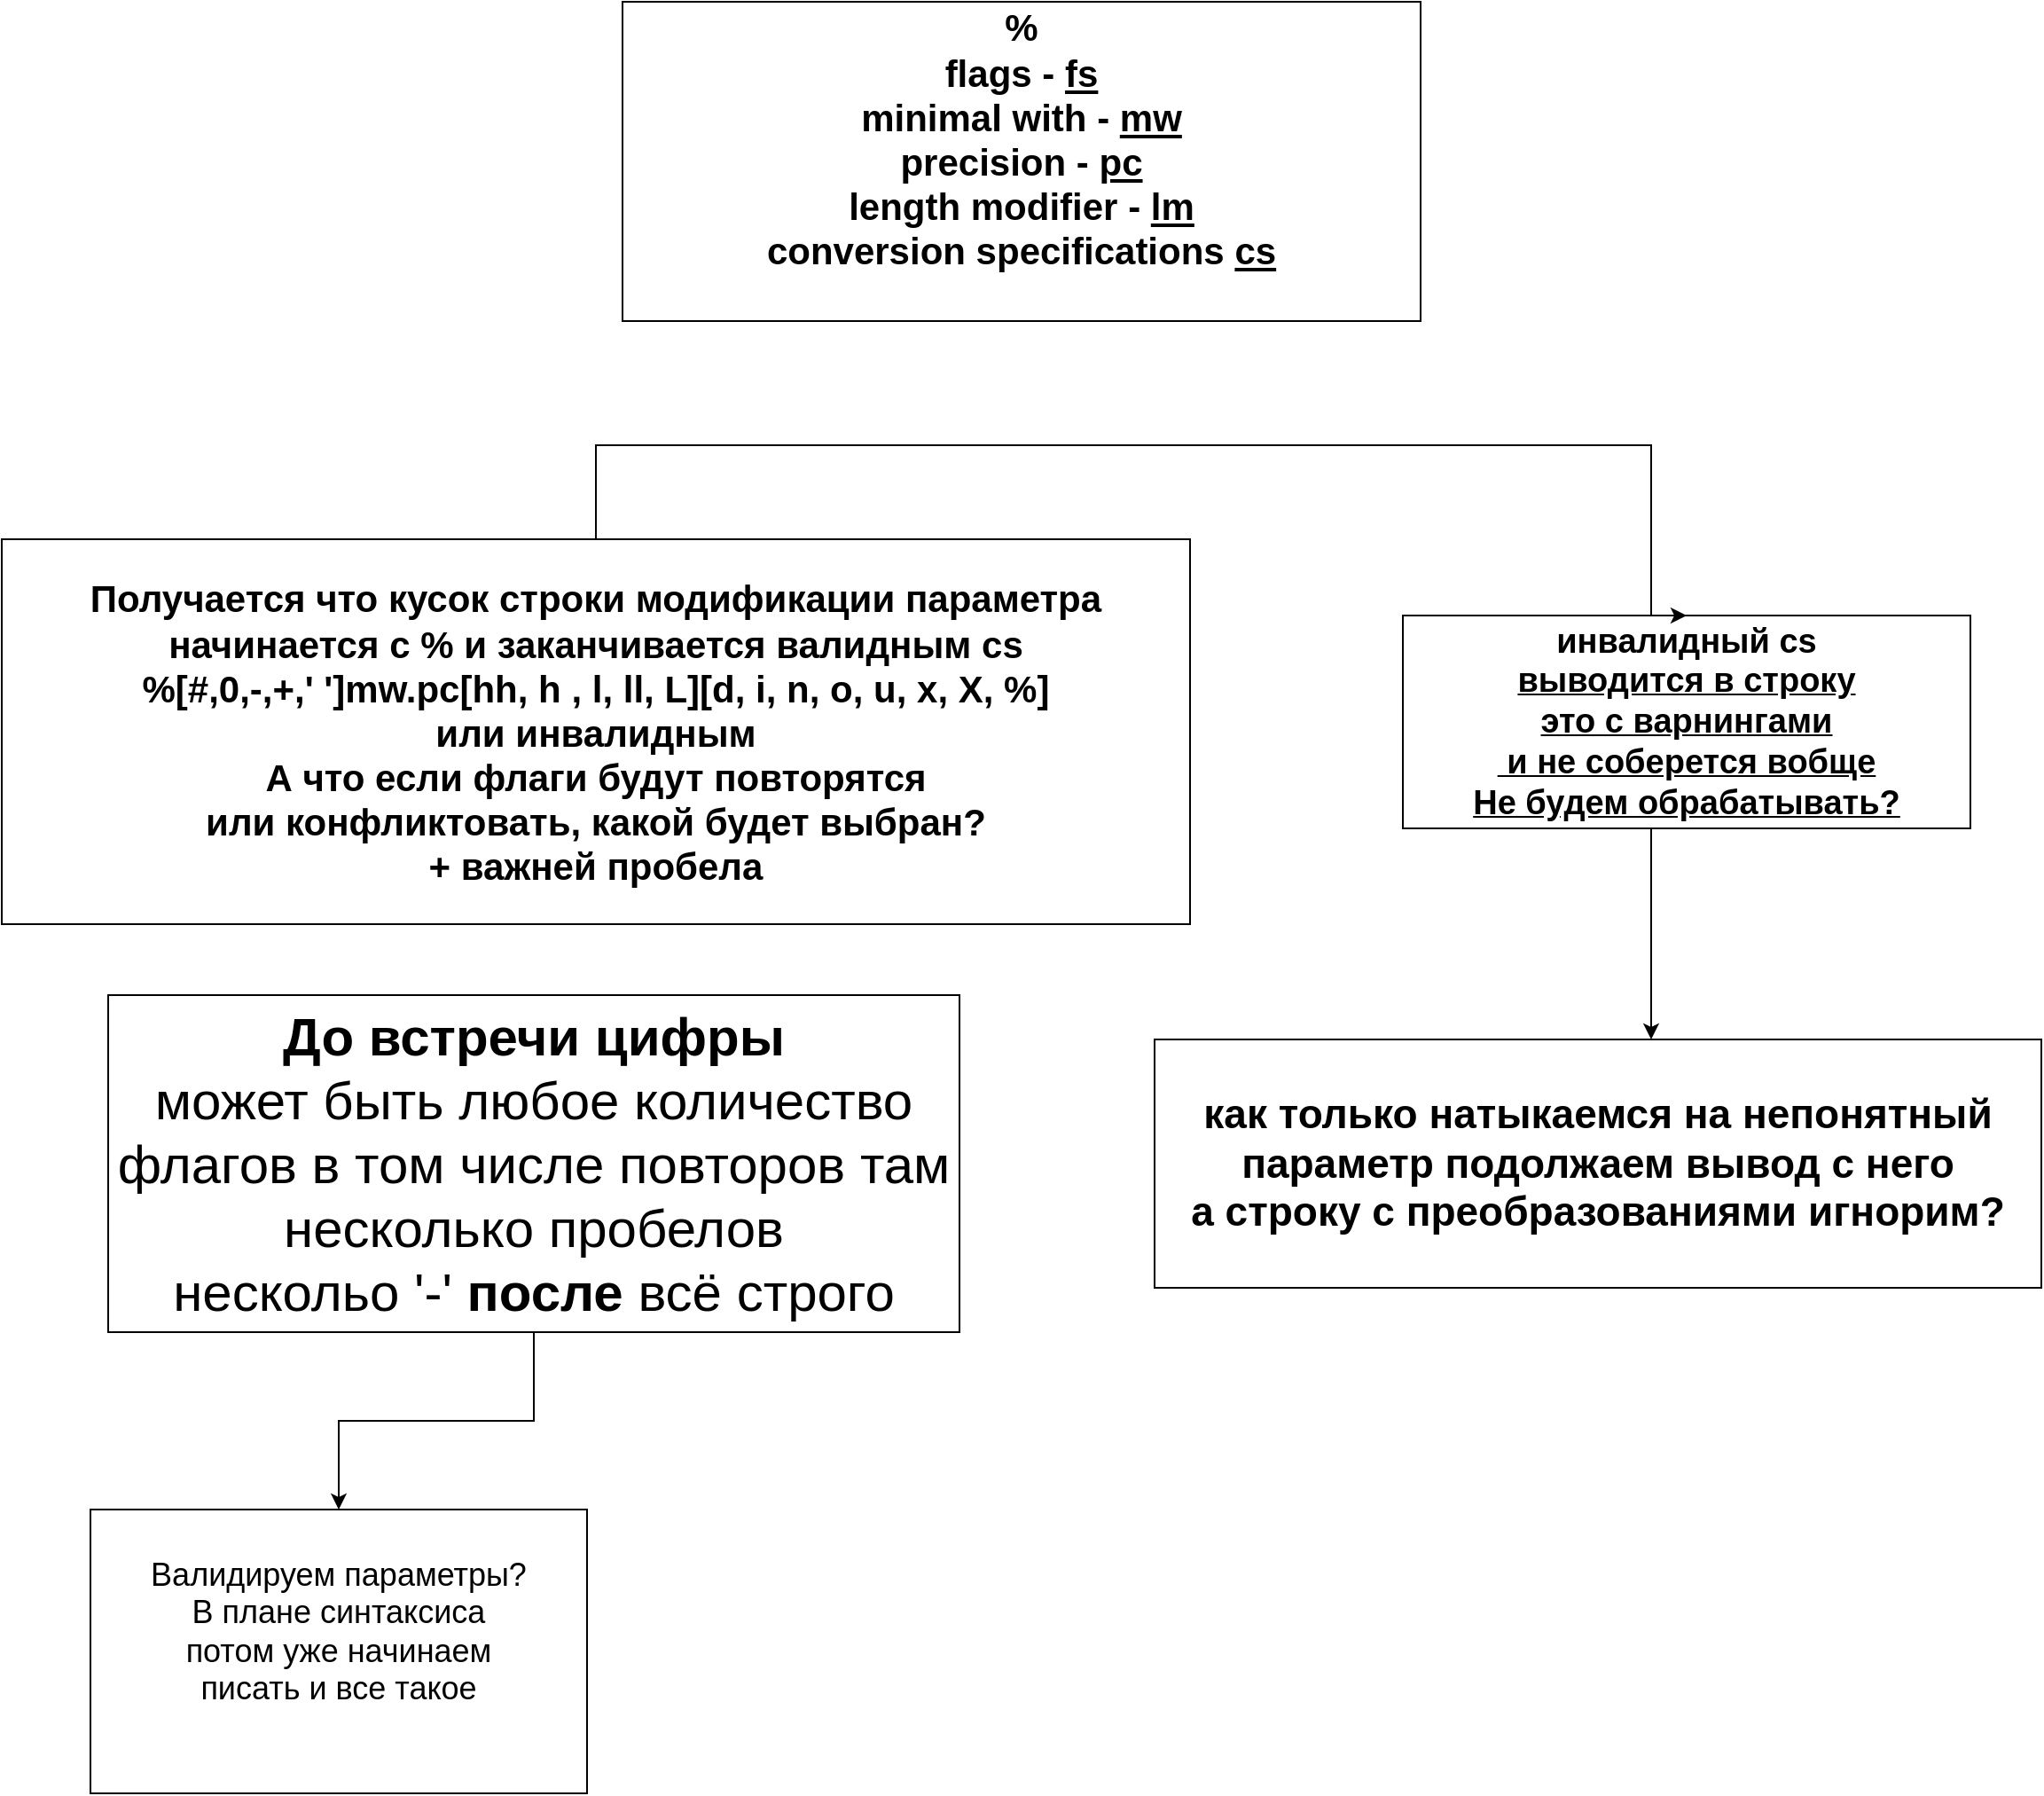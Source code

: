 <mxfile version="12.2.2" type="device" pages="2"><diagram id="6a731a19-8d31-9384-78a2-239565b7b9f0" name="Page-1"><mxGraphModel dx="2166" dy="2607" grid="1" gridSize="10" guides="1" tooltips="1" connect="1" arrows="1" fold="1" page="1" pageScale="1" pageWidth="1169" pageHeight="827" background="#ffffff" math="0" shadow="0"><root><mxCell id="0"/><mxCell id="1" parent="0"/><mxCell id="yYkBdoGLKlqCd2iupfvB-60" value="&lt;div style=&quot;font-size: 21px&quot;&gt;&lt;b&gt;&lt;font style=&quot;font-size: 21px&quot;&gt;%&lt;/font&gt;&lt;/b&gt;&lt;/div&gt;&lt;div style=&quot;font-size: 21px&quot;&gt;&lt;b&gt;&lt;font style=&quot;font-size: 21px&quot;&gt;flags - &lt;u&gt;fs&lt;/u&gt;&lt;/font&gt;&lt;/b&gt;&lt;/div&gt;&lt;div style=&quot;font-size: 21px&quot;&gt;&lt;b&gt;&lt;font style=&quot;font-size: 21px&quot;&gt;minimal with - &lt;u&gt;mw&lt;/u&gt;&lt;/font&gt;&lt;/b&gt;&lt;/div&gt;&lt;div style=&quot;font-size: 21px&quot;&gt;&lt;font style=&quot;font-size: 21px&quot;&gt;&lt;b&gt;precision - &lt;u&gt;pc&lt;/u&gt;&lt;/b&gt;&lt;br&gt;&lt;/font&gt;&lt;/div&gt;&lt;div&gt;&lt;span style=&quot;font-size: 21px&quot;&gt;&lt;b&gt;length modifier&lt;/b&gt;&lt;b&gt; - &lt;u&gt;lm&lt;/u&gt;&lt;/b&gt;&lt;/span&gt;&lt;br&gt;&lt;/div&gt;&lt;div style=&quot;font-size: 21px&quot;&gt;&lt;font style=&quot;font-size: 21px&quot;&gt;&lt;b&gt;&lt;font style=&quot;font-size: 21px&quot;&gt;conversion specifications &lt;u&gt;cs&lt;/u&gt;&lt;/font&gt;&lt;/b&gt;&lt;br&gt;&lt;/font&gt;&lt;/div&gt;&lt;div style=&quot;font-size: 21px&quot;&gt;&lt;b&gt;&lt;font style=&quot;font-size: 21px&quot;&gt;&amp;nbsp;&lt;/font&gt;&lt;/b&gt;&lt;/div&gt;" style="rounded=0;whiteSpace=wrap;html=1;" parent="1" vertex="1"><mxGeometry x="360" y="-760" width="450" height="180" as="geometry"/></mxCell><mxCell id="4MagaCdP_ud26_XOt3Ev-6" style="edgeStyle=orthogonalEdgeStyle;rounded=0;orthogonalLoop=1;jettySize=auto;html=1;" parent="1" source="yYkBdoGLKlqCd2iupfvB-61" target="4MagaCdP_ud26_XOt3Ev-2" edge="1"><mxGeometry relative="1" as="geometry"><Array as="points"><mxPoint x="940" y="-200"/><mxPoint x="940" y="-200"/></Array></mxGeometry></mxCell><mxCell id="yYkBdoGLKlqCd2iupfvB-61" value="&lt;font style=&quot;font-size: 19px&quot;&gt;&lt;b&gt;инвалидный cs &lt;br&gt;&lt;u&gt;выводится в строку&lt;br&gt;это с варнингами&lt;br&gt;&amp;nbsp;и не соберется вобще&lt;br&gt;Не будем обрабатывать?&lt;br&gt;&lt;/u&gt;&lt;/b&gt;&lt;/font&gt;" style="rounded=0;whiteSpace=wrap;html=1;" parent="1" vertex="1"><mxGeometry x="800" y="-414" width="320" height="120" as="geometry"/></mxCell><mxCell id="4MagaCdP_ud26_XOt3Ev-4" style="edgeStyle=orthogonalEdgeStyle;rounded=0;orthogonalLoop=1;jettySize=auto;html=1;entryX=0.5;entryY=0;entryDx=0;entryDy=0;" parent="1" source="yYkBdoGLKlqCd2iupfvB-64" target="yYkBdoGLKlqCd2iupfvB-61" edge="1"><mxGeometry relative="1" as="geometry"><Array as="points"><mxPoint x="345" y="-510"/><mxPoint x="940" y="-510"/></Array></mxGeometry></mxCell><mxCell id="yYkBdoGLKlqCd2iupfvB-64" value="&lt;b style=&quot;font-size: 21px&quot;&gt;Получается что кусок строки модификации параметра&lt;/b&gt;&lt;br&gt;&lt;span style=&quot;font-size: 21px&quot;&gt;&lt;b&gt;начинается с % и заканчивается валидным cs &lt;/b&gt;&lt;/span&gt;&lt;br&gt;&lt;b style=&quot;font-size: 21px&quot;&gt;%[#,0,-,+,' ']mw.pc[hh, h , l, ll, L][&lt;/b&gt;&lt;span style=&quot;font-size: 21px&quot;&gt;&lt;b&gt;d, i, n, o, u, x, X, %]&lt;br&gt;&lt;/b&gt;&lt;/span&gt;&lt;span style=&quot;font-size: 21px&quot;&gt;&lt;b&gt;или инвалидным&lt;br&gt;&lt;/b&gt;&lt;/span&gt;&lt;span style=&quot;font-size: 21px&quot;&gt;&lt;b&gt;А что если флаги будут повторятся&lt;br&gt;или конфликтовать, какой будет выбран?&lt;br&gt;+ важней пробела&lt;br&gt;&lt;/b&gt;&lt;/span&gt;" style="rounded=0;whiteSpace=wrap;html=1;" parent="1" vertex="1"><mxGeometry x="10" y="-457" width="670" height="217" as="geometry"/></mxCell><mxCell id="4MagaCdP_ud26_XOt3Ev-2" value="&lt;span style=&quot;text-align: left&quot;&gt;&lt;b&gt;&lt;font style=&quot;font-size: 23px&quot;&gt;как только натыкаемся на непонятный параметр подолжаем вывод с него&lt;br&gt;а строку с преобразованиями игнорим?&lt;br&gt;&lt;/font&gt;&lt;/b&gt;&lt;/span&gt;" style="rounded=0;whiteSpace=wrap;html=1;" parent="1" vertex="1"><mxGeometry x="660" y="-175" width="500" height="140" as="geometry"/></mxCell><mxCell id="Ph3iFDktqL_m9chvsRkI-3" style="edgeStyle=orthogonalEdgeStyle;rounded=0;orthogonalLoop=1;jettySize=auto;html=1;" edge="1" parent="1" source="Ph3iFDktqL_m9chvsRkI-2" target="Ph3iFDktqL_m9chvsRkI-4"><mxGeometry relative="1" as="geometry"><mxPoint x="170" y="90" as="targetPoint"/></mxGeometry></mxCell><mxCell id="Ph3iFDktqL_m9chvsRkI-2" value="&lt;span style=&quot;font-size: 30px&quot;&gt;&lt;b&gt;До встречи цифры&lt;/b&gt;&lt;br&gt;может быть любое количество&lt;br&gt;флагов в том числе повторов там несколько пробелов&lt;br&gt;нескольо '-' &lt;b&gt;после &lt;/b&gt;всё строго&lt;br&gt;&lt;/span&gt;" style="rounded=0;whiteSpace=wrap;html=1;" vertex="1" parent="1"><mxGeometry x="70" y="-200" width="480" height="190" as="geometry"/></mxCell><mxCell id="Ph3iFDktqL_m9chvsRkI-4" value="&lt;font style=&quot;font-size: 18px&quot;&gt;Валидируем параметры?&lt;br&gt;В плане синтаксиса&lt;br&gt;потом уже начинаем&lt;br&gt;писать и все такое&lt;br&gt;&lt;br&gt;&lt;/font&gt;" style="rounded=0;whiteSpace=wrap;html=1;" vertex="1" parent="1"><mxGeometry x="60" y="90" width="280" height="160" as="geometry"/></mxCell></root></mxGraphModel></diagram><diagram id="SvX3qAu2Y2cIJr1pCgmf" name="Страница 2"><mxGraphModel dx="1046" dy="859" grid="1" gridSize="10" guides="1" tooltips="1" connect="1" arrows="1" fold="1" page="1" pageScale="1" pageWidth="850" pageHeight="1100" math="0" shadow="0"><root><mxCell id="E3ihnONYNBz2S2v8Ycnh-0"/><mxCell id="E3ihnONYNBz2S2v8Ycnh-1" parent="E3ihnONYNBz2S2v8Ycnh-0"/><mxCell id="E3ihnONYNBz2S2v8Ycnh-5" style="edgeStyle=orthogonalEdgeStyle;rounded=0;orthogonalLoop=1;jettySize=auto;html=1;" edge="1" parent="E3ihnONYNBz2S2v8Ycnh-1" source="E3ihnONYNBz2S2v8Ycnh-4" target="E3ihnONYNBz2S2v8Ycnh-10"><mxGeometry relative="1" as="geometry"><mxPoint x="520" y="211.5" as="targetPoint"/><Array as="points"><mxPoint x="560" y="141.5"/></Array></mxGeometry></mxCell><mxCell id="E3ihnONYNBz2S2v8Ycnh-7" style="edgeStyle=orthogonalEdgeStyle;rounded=0;orthogonalLoop=1;jettySize=auto;html=1;entryX=0.5;entryY=0;entryDx=0;entryDy=0;" edge="1" parent="E3ihnONYNBz2S2v8Ycnh-1" source="E3ihnONYNBz2S2v8Ycnh-4" target="E3ihnONYNBz2S2v8Ycnh-21"><mxGeometry relative="1" as="geometry"><mxPoint x="170" y="221.5" as="targetPoint"/><Array as="points"><mxPoint x="150" y="141.5"/></Array></mxGeometry></mxCell><mxCell id="E3ihnONYNBz2S2v8Ycnh-30" style="edgeStyle=orthogonalEdgeStyle;rounded=0;orthogonalLoop=1;jettySize=auto;html=1;entryX=1;entryY=0.503;entryDx=0;entryDy=0;entryPerimeter=0;" edge="1" parent="E3ihnONYNBz2S2v8Ycnh-1" source="E3ihnONYNBz2S2v8Ycnh-4" target="E3ihnONYNBz2S2v8Ycnh-29"><mxGeometry relative="1" as="geometry"><Array as="points"><mxPoint x="360" y="321.5"/><mxPoint x="240" y="321.5"/><mxPoint x="240" y="456.5"/></Array></mxGeometry></mxCell><mxCell id="E3ihnONYNBz2S2v8Ycnh-4" value="ptr = ft_strchr(format, '%')" style="rhombus;whiteSpace=wrap;html=1;" vertex="1" parent="E3ihnONYNBz2S2v8Ycnh-1"><mxGeometry x="280" y="91.5" width="160" height="100" as="geometry"/></mxCell><mxCell id="E3ihnONYNBz2S2v8Ycnh-9" value="ptr == 0 &amp;amp;&amp;amp; ft_strlen(format)" style="text;html=1;resizable=0;points=[];autosize=1;align=left;verticalAlign=top;spacingTop=-4;" vertex="1" parent="E3ihnONYNBz2S2v8Ycnh-1"><mxGeometry x="120" y="121.5" width="160" height="20" as="geometry"/></mxCell><mxCell id="E3ihnONYNBz2S2v8Ycnh-11" style="edgeStyle=orthogonalEdgeStyle;rounded=0;orthogonalLoop=1;jettySize=auto;html=1;" edge="1" parent="E3ihnONYNBz2S2v8Ycnh-1" source="E3ihnONYNBz2S2v8Ycnh-10" target="E3ihnONYNBz2S2v8Ycnh-12"><mxGeometry relative="1" as="geometry"><mxPoint x="560" y="331.5" as="targetPoint"/></mxGeometry></mxCell><mxCell id="E3ihnONYNBz2S2v8Ycnh-10" value="str-&amp;gt;content = ft_strsub(format, 0, ptr - format)&lt;br&gt;format = format + ptr" style="rounded=0;whiteSpace=wrap;html=1;align=center;" vertex="1" parent="E3ihnONYNBz2S2v8Ycnh-1"><mxGeometry x="430" y="221.5" width="260" height="60" as="geometry"/></mxCell><mxCell id="E3ihnONYNBz2S2v8Ycnh-13" style="edgeStyle=orthogonalEdgeStyle;rounded=0;orthogonalLoop=1;jettySize=auto;html=1;" edge="1" parent="E3ihnONYNBz2S2v8Ycnh-1" source="E3ihnONYNBz2S2v8Ycnh-12" target="E3ihnONYNBz2S2v8Ycnh-25"><mxGeometry relative="1" as="geometry"><mxPoint x="700" y="541.5" as="targetPoint"/><Array as="points"><mxPoint x="700" y="396.5"/></Array></mxGeometry></mxCell><mxCell id="E3ihnONYNBz2S2v8Ycnh-15" style="edgeStyle=orthogonalEdgeStyle;rounded=0;orthogonalLoop=1;jettySize=auto;html=1;fillColor=#dae8fc;strokeColor=#6c8ebf;" edge="1" parent="E3ihnONYNBz2S2v8Ycnh-1" source="E3ihnONYNBz2S2v8Ycnh-37" target="E3ihnONYNBz2S2v8Ycnh-17"><mxGeometry relative="1" as="geometry"><mxPoint x="390" y="471.5" as="targetPoint"/></mxGeometry></mxCell><mxCell id="E3ihnONYNBz2S2v8Ycnh-12" value="1 валидация строки&lt;br&gt;преобразований&lt;br&gt;ptr = адрес конца" style="rhombus;whiteSpace=wrap;html=1;" vertex="1" parent="E3ihnONYNBz2S2v8Ycnh-1"><mxGeometry x="465" y="341.5" width="190" height="110" as="geometry"/></mxCell><mxCell id="E3ihnONYNBz2S2v8Ycnh-14" value="валидная" style="text;html=1;resizable=0;points=[];autosize=1;align=left;verticalAlign=top;spacingTop=-4;" vertex="1" parent="E3ihnONYNBz2S2v8Ycnh-1"><mxGeometry x="655" y="371.5" width="70" height="20" as="geometry"/></mxCell><mxCell id="E3ihnONYNBz2S2v8Ycnh-16" value="нет" style="text;html=1;resizable=0;points=[];autosize=1;align=left;verticalAlign=top;spacingTop=-4;" vertex="1" parent="E3ihnONYNBz2S2v8Ycnh-1"><mxGeometry x="413" y="374.5" width="30" height="20" as="geometry"/></mxCell><mxCell id="E3ihnONYNBz2S2v8Ycnh-22" style="edgeStyle=orthogonalEdgeStyle;rounded=0;orthogonalLoop=1;jettySize=auto;html=1;" edge="1" parent="E3ihnONYNBz2S2v8Ycnh-1" source="E3ihnONYNBz2S2v8Ycnh-17"><mxGeometry relative="1" as="geometry"><mxPoint x="360" y="61.5" as="targetPoint"/><Array as="points"><mxPoint x="20" y="711.5"/><mxPoint x="20" y="61.5"/><mxPoint x="290" y="61.5"/></Array></mxGeometry></mxCell><mxCell id="E3ihnONYNBz2S2v8Ycnh-17" value="&lt;span style=&quot;white-space: normal&quot;&gt;format = format + ptr&lt;/span&gt;" style="rounded=0;whiteSpace=wrap;html=1;" vertex="1" parent="E3ihnONYNBz2S2v8Ycnh-1"><mxGeometry x="230" y="691.5" width="172" height="40" as="geometry"/></mxCell><mxCell id="E3ihnONYNBz2S2v8Ycnh-28" style="edgeStyle=orthogonalEdgeStyle;rounded=0;orthogonalLoop=1;jettySize=auto;html=1;" edge="1" parent="E3ihnONYNBz2S2v8Ycnh-1" source="E3ihnONYNBz2S2v8Ycnh-21"><mxGeometry relative="1" as="geometry"><mxPoint x="150" y="431.5" as="targetPoint"/><Array as="points"><mxPoint x="150" y="411.5"/></Array></mxGeometry></mxCell><mxCell id="E3ihnONYNBz2S2v8Ycnh-21" value="str-&amp;gt;content = ft_strdub(format)" style="rounded=0;whiteSpace=wrap;html=1;" vertex="1" parent="E3ihnONYNBz2S2v8Ycnh-1"><mxGeometry x="60" y="211.5" width="180" height="60" as="geometry"/></mxCell><mxCell id="E3ihnONYNBz2S2v8Ycnh-24" style="edgeStyle=orthogonalEdgeStyle;rounded=0;orthogonalLoop=1;jettySize=auto;html=1;entryX=0.5;entryY=0;entryDx=0;entryDy=0;" edge="1" parent="E3ihnONYNBz2S2v8Ycnh-1" source="E3ihnONYNBz2S2v8Ycnh-23" target="E3ihnONYNBz2S2v8Ycnh-4"><mxGeometry relative="1" as="geometry"/></mxCell><mxCell id="E3ihnONYNBz2S2v8Ycnh-23" value="чтение format" style="ellipse;whiteSpace=wrap;html=1;" vertex="1" parent="E3ihnONYNBz2S2v8Ycnh-1"><mxGeometry x="300" y="1.5" width="120" height="40" as="geometry"/></mxCell><mxCell id="E3ihnONYNBz2S2v8Ycnh-26" style="edgeStyle=orthogonalEdgeStyle;rounded=0;orthogonalLoop=1;jettySize=auto;html=1;" edge="1" parent="E3ihnONYNBz2S2v8Ycnh-1" source="E3ihnONYNBz2S2v8Ycnh-25"><mxGeometry relative="1" as="geometry"><mxPoint x="360" y="61.5" as="targetPoint"/><Array as="points"><mxPoint x="800" y="581.5"/><mxPoint x="800" y="61.5"/><mxPoint x="420" y="61.5"/></Array></mxGeometry></mxCell><mxCell id="E3ihnONYNBz2S2v8Ycnh-25" value="str-&amp;gt;content = ft_strsub(format, 0, ptr - format)&lt;br&gt;format = format + ptr + 1" style="rounded=0;whiteSpace=wrap;html=1;" vertex="1" parent="E3ihnONYNBz2S2v8Ycnh-1"><mxGeometry x="490" y="551.5" width="260" height="60" as="geometry"/></mxCell><mxCell id="E3ihnONYNBz2S2v8Ycnh-27" value="ptr != 0" style="text;html=1;resizable=0;points=[];autosize=1;align=left;verticalAlign=top;spacingTop=-4;" vertex="1" parent="E3ihnONYNBz2S2v8Ycnh-1"><mxGeometry x="443" y="121.5" width="50" height="20" as="geometry"/></mxCell><mxCell id="E3ihnONYNBz2S2v8Ycnh-33" style="edgeStyle=orthogonalEdgeStyle;rounded=0;orthogonalLoop=1;jettySize=auto;html=1;" edge="1" parent="E3ihnONYNBz2S2v8Ycnh-1" source="E3ihnONYNBz2S2v8Ycnh-29" target="E3ihnONYNBz2S2v8Ycnh-34"><mxGeometry relative="1" as="geometry"><mxPoint x="150" y="520" as="targetPoint"/></mxGeometry></mxCell><mxCell id="E3ihnONYNBz2S2v8Ycnh-29" value="чтение выполнено" style="ellipse;whiteSpace=wrap;html=1;" vertex="1" parent="E3ihnONYNBz2S2v8Ycnh-1"><mxGeometry x="90" y="431.5" width="120" height="50" as="geometry"/></mxCell><mxCell id="E3ihnONYNBz2S2v8Ycnh-31" value="ptr == 0 &amp;amp;&amp;amp; ft_strlen(format) = 0" style="text;html=1;resizable=0;points=[];autosize=1;align=left;verticalAlign=top;spacingTop=-4;" vertex="1" parent="E3ihnONYNBz2S2v8Ycnh-1"><mxGeometry x="263" y="191.5" width="180" height="20" as="geometry"/></mxCell><mxCell id="E3ihnONYNBz2S2v8Ycnh-34" value="&lt;font style=&quot;font-size: 16px&quot;&gt;В результате имеем&lt;br&gt;связаный список&lt;br&gt;строк и строк&lt;br&gt;преобразований&lt;/font&gt;" style="rounded=0;whiteSpace=wrap;html=1;" vertex="1" parent="E3ihnONYNBz2S2v8Ycnh-1"><mxGeometry x="70" y="530" width="160" height="119" as="geometry"/></mxCell><mxCell id="E3ihnONYNBz2S2v8Ycnh-35" value="1" style="text;html=1;resizable=0;points=[];autosize=1;align=left;verticalAlign=top;spacingTop=-4;" vertex="1" parent="E3ihnONYNBz2S2v8Ycnh-1"><mxGeometry x="243" y="436.5" width="20" height="20" as="geometry"/></mxCell><mxCell id="E3ihnONYNBz2S2v8Ycnh-36" value="1" style="text;html=1;resizable=0;points=[];autosize=1;align=left;verticalAlign=top;spacingTop=-4;" vertex="1" parent="E3ihnONYNBz2S2v8Ycnh-1"><mxGeometry x="160" y="400" width="20" height="20" as="geometry"/></mxCell><mxCell id="E3ihnONYNBz2S2v8Ycnh-39" style="edgeStyle=orthogonalEdgeStyle;rounded=0;orthogonalLoop=1;jettySize=auto;html=1;entryX=0.901;entryY=0.824;entryDx=0;entryDy=0;entryPerimeter=0;fillColor=#f8cecc;strokeColor=#b85450;" edge="1" parent="E3ihnONYNBz2S2v8Ycnh-1" source="E3ihnONYNBz2S2v8Ycnh-37" target="E3ihnONYNBz2S2v8Ycnh-29"><mxGeometry relative="1" as="geometry"><Array as="points"><mxPoint x="290" y="510"/><mxPoint x="290" y="473"/></Array></mxGeometry></mxCell><mxCell id="E3ihnONYNBz2S2v8Ycnh-37" value="Вот тут хз как&lt;br&gt;надо варнинг&lt;br&gt;компилятору передать" style="rounded=0;whiteSpace=wrap;html=1;" vertex="1" parent="E3ihnONYNBz2S2v8Ycnh-1"><mxGeometry x="300" y="490" width="120" height="80" as="geometry"/></mxCell><mxCell id="E3ihnONYNBz2S2v8Ycnh-38" style="edgeStyle=orthogonalEdgeStyle;rounded=0;orthogonalLoop=1;jettySize=auto;html=1;" edge="1" parent="E3ihnONYNBz2S2v8Ycnh-1" source="E3ihnONYNBz2S2v8Ycnh-12" target="E3ihnONYNBz2S2v8Ycnh-37"><mxGeometry relative="1" as="geometry"><mxPoint x="316.069" y="691.5" as="targetPoint"/><mxPoint x="465.566" y="396.172" as="sourcePoint"/></mxGeometry></mxCell><mxCell id="E3ihnONYNBz2S2v8Ycnh-40" value="-1" style="text;html=1;resizable=0;points=[];autosize=1;align=left;verticalAlign=top;spacingTop=-4;" vertex="1" parent="E3ihnONYNBz2S2v8Ycnh-1"><mxGeometry x="270" y="456.5" width="30" height="20" as="geometry"/></mxCell><mxCell id="E3ihnONYNBz2S2v8Ycnh-41" value="-Wall -Wextra -Werror" style="text;html=1;resizable=0;points=[];autosize=1;align=left;verticalAlign=top;spacingTop=-4;" vertex="1" parent="E3ihnONYNBz2S2v8Ycnh-1"><mxGeometry x="165" y="481.5" width="130" height="20" as="geometry"/></mxCell><mxCell id="E3ihnONYNBz2S2v8Ycnh-43" value="int ft_readformat(t_list **str, const char *format)" style="text;html=1;resizable=0;points=[];autosize=1;align=left;verticalAlign=top;spacingTop=-4;" vertex="1" parent="E3ihnONYNBz2S2v8Ycnh-1"><mxGeometry x="470" y="20" width="260" height="20" as="geometry"/></mxCell><mxCell id="E3ihnONYNBz2S2v8Ycnh-44" value="" style="endArrow=classic;html=1;" edge="1" parent="E3ihnONYNBz2S2v8Ycnh-1" target="E3ihnONYNBz2S2v8Ycnh-12"><mxGeometry width="50" height="50" relative="1" as="geometry"><mxPoint x="710" y="700" as="sourcePoint"/><mxPoint x="750" y="730" as="targetPoint"/></mxGeometry></mxCell><mxCell id="E3ihnONYNBz2S2v8Ycnh-45" value="Тут 2 функции или 1&lt;br&gt;1 смотрит чтоб кончилось допустимым преобразова&lt;br&gt;телям или недопустимым сохраняет по параметру ptr&lt;br&gt;позицию и возвращает 0 невалидная 1 валидная&lt;br&gt;2 проверяет соответствие флагов преобразованиям&lt;br&gt;взаимоисключение флагов удаляет дубли" style="text;html=1;resizable=0;points=[];autosize=1;align=left;verticalAlign=top;spacingTop=-4;" vertex="1" parent="E3ihnONYNBz2S2v8Ycnh-1"><mxGeometry x="460" y="711.5" width="320" height="90" as="geometry"/></mxCell></root></mxGraphModel></diagram></mxfile>